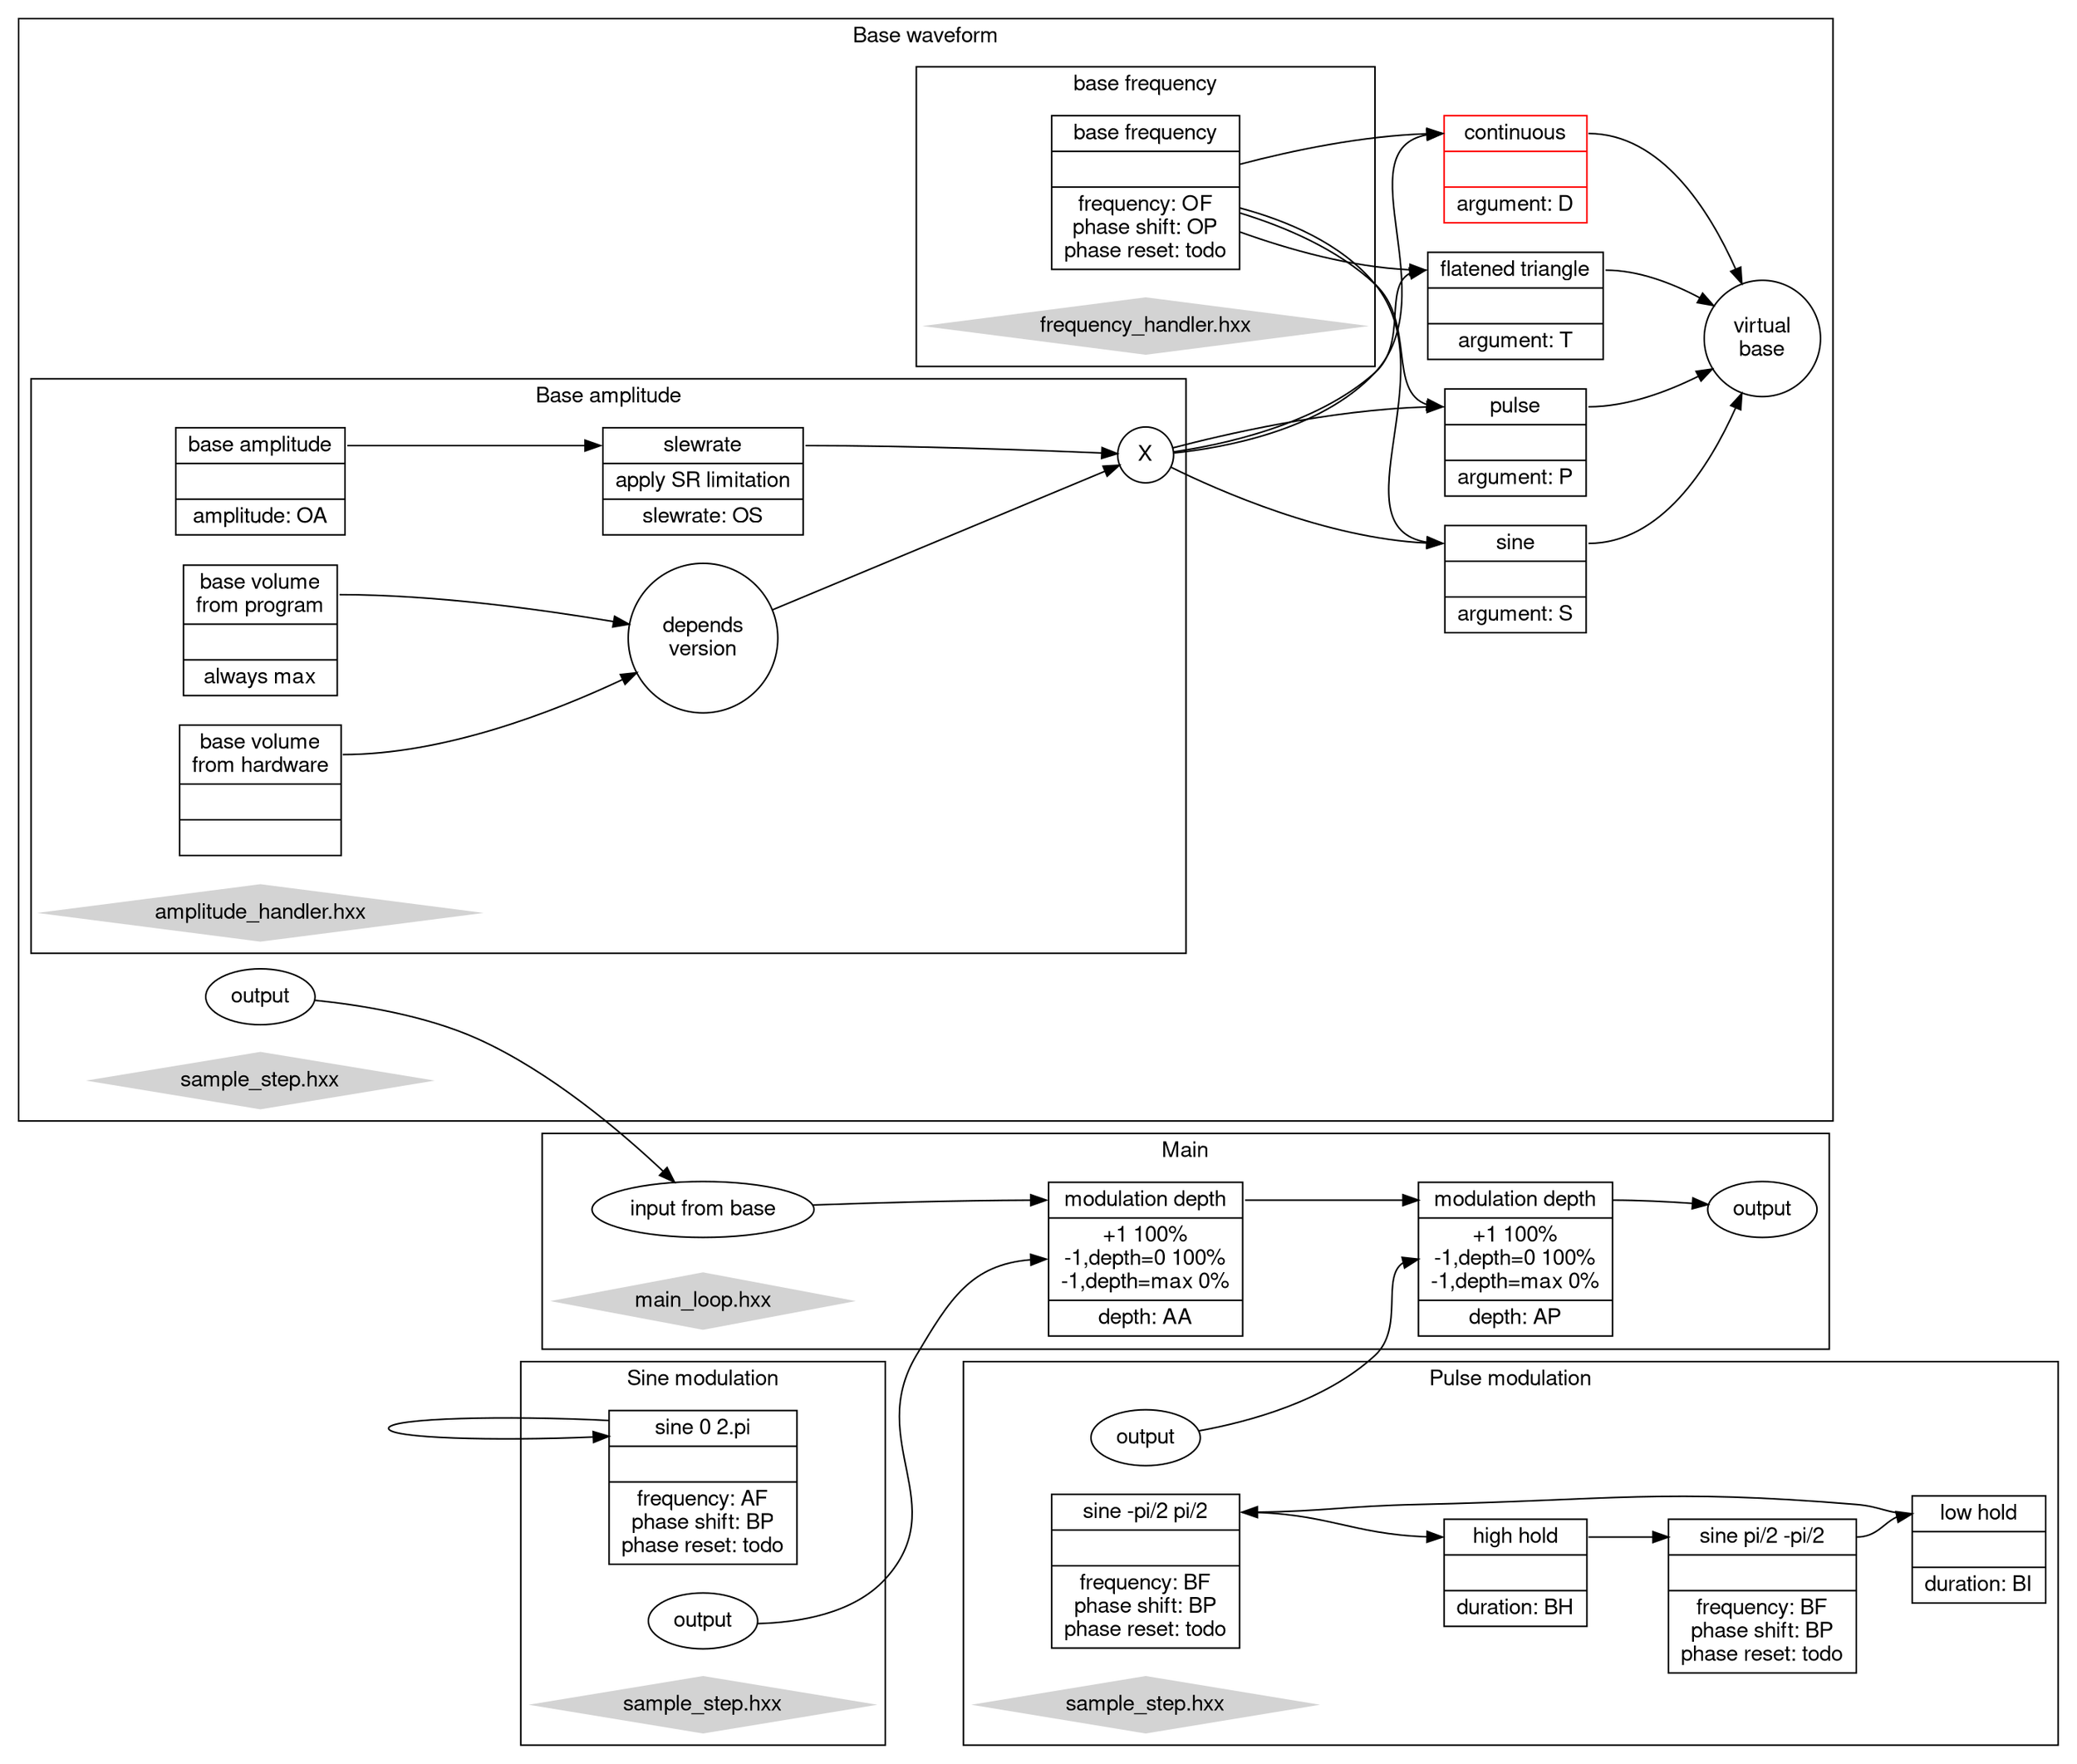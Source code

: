 digraph g {
		comment=""
		comment="Sorry my lisp installation of graphviz is broken. I hope to fix it ASAP"
		comment=""
		 fontname="Helvetica,Arial,sans-sherif"
		 node [fontname="Helvetica,Arial,sans-sherif"]
		 edge [fontname="Helvetica,Arial,sans-sherif"]
		 graph [rankdir="LR"]

		 subgraph cluster_sample_base {
		 		 subgraph cluster_sample_frequency {
		 		 		  node [shape=record]
				 		  subgraph sample_base_frequency {
				  				  node [label="<f0>base frequency||frequency: OF\nphase shift: OP\nphase reset: todo"] n_sample_base_frequency;
					   }
				  	   node [label="frequency_handler.hxx";shape=diamond;style=filled;color=lightgrey] "n_sample_frequency_filename";
					  label="base frequency";
				  	}
		 		 subgraph cluster_sample_amplitude {
		 		 		  node [shape=record]
				 		  subgraph sample_base_amplitude {
				  				  node [label="<f0>base amplitude||amplitude: OA"] n_sample_amplitude_soft;
				  				  node [label="<f0>slewrate|apply SR limitation|slewrate: OS"] n_sample_amplitude_slewrate;
				  				  node [label="<f0>base volume\nfrom program||always max"] n_sample_volume_soft;
				  				  node [label="<f0>base volume\nfrom hardware||"] n_sample_volume_hard;
						}
				  node [label="depends\nversion";shape=circle] "n_sample_amplitude_version";
				  node [label="X"] "n_sample_amplitude_product";
				  "n_sample_volume_soft":f0 -> "n_sample_amplitude_version" [arrowtail=odiamond];
				  "n_sample_volume_hard":f0 -> "n_sample_amplitude_version";
				  "n_sample_amplitude_version" -> "n_sample_amplitude_product";
				  "n_sample_amplitude_soft":f0 -> "n_sample_amplitude_slewrate":f0;
				  "n_sample_amplitude_slewrate":f0 -> "n_sample_amplitude_product"
			       label = "Base amplitude";
			  	   node [label="amplitude_handler.hxx";shape=diamond;style=filled;color=lightgrey] "n_sample_amplitude_filename";
		 		  }
		 		  node [shape=record]
				  subgraph sample_base_shapes {
				  				  node [label="<f0>sine||argument: S"] n_sample_base_sine;
				  				  node [label="<f0>pulse||argument: P"] n_sample_base_pulse;
				  				  node [label="<f0>flatened triangle||argument: T"] n_sample_base_triangle;
				  				  node [label="<f0>continuous||argument: D";color=red] n_sample_base_dc;
				  }
				  "n_sample_base_frequency" -> "n_sample_base_sine":f0;
				  "n_sample_base_frequency" -> "n_sample_base_pulse":f0;
				  "n_sample_base_frequency" -> "n_sample_base_triangle":f0;
				  "n_sample_base_frequency" -> "n_sample_base_dc":f0;
				  "n_sample_amplitude_product" -> "n_sample_base_sine":f0;
				  "n_sample_amplitude_product" -> "n_sample_base_pulse":f0;
				  "n_sample_amplitude_product" -> "n_sample_base_triangle":f0;
				  "n_sample_amplitude_product" -> "n_sample_base_dc":f0;
				  node [label="virtual\nbase";shape=circle] n_sample_base_virtual_base;
				  "n_sample_base_sine":f0 -> "n_sample_base_virtual_base" [arrowtail=odiamond];
				  "n_sample_base_pulse":f0 -> "n_sample_base_virtual_base";
				  "n_sample_base_triangle":f0 -> "n_sample_base_virtual_base";
				  "n_sample_base_dc":f0 -> "n_sample_base_virtual_base";
				  
				  label = "Base waveform";
				  node [label="output";shape=ellipse] "n_sample_base_out";
				  node [label="sample_step.hxx";shape=diamond;style=filled;color=lightgrey] "n_sample_base_filename";

		 }

		 subgraph cluster_sample_modulation {
		 		  node [shape=record]
		 		  node [label="<f0>sine 0 2.pi||frequency: AF\nphase shift: BP\nphase reset: todo"] "n_sample_modulation_1";
				  "n_sample_modulation_1":f0 -> "n_sample_modulation_1":f0;
				  label = "Sine modulation";
				  node [label="output";shape=ellipse] "n_sample_modulation_out";
				  node [label="sample_step.hxx";shape=diamond;style=filled;color=lightgrey] "n_sample_modulation_filename";
		 }

		 subgraph cluster_sample_pulse {
		 		  subgraph sample_pulse_cycle {
				  		 		  node [shape=record]
		 		  				  node [label="<f0>sine -pi/2 pi/2||frequency: BF\nphase shift: BP\nphase reset: todo"] "n_sample_pulse_1";
		 		  				  node [label="<f0>high hold||duration: BH"] "n_sample_pulse_2";
		 		  				  node [label="<f0>sine pi/2 -pi/2||frequency: BF\nphase shift: BP\nphase reset: todo"] "n_sample_pulse_3";
		 		  				  node [label="<f0>low hold||duration: BI"] "n_sample_pulse_4";
				  }
				  "n_sample_pulse_1":f0 -> "n_sample_pulse_2":f0;
				  "n_sample_pulse_2":f0 -> "n_sample_pulse_3":f0;
				  "n_sample_pulse_3":f0 -> "n_sample_pulse_4":f0;
				  "n_sample_pulse_4":f0 -> "n_sample_pulse_1":f0;
				  label = "Pulse modulation";
				  node [label="output";shape=ellipse] "n_sample_pulse_out";
				  node [label="sample_step.hxx";shape=diamond;style=filled;color=lightgrey] "n_sample_pulse_filename";
		 }

		 subgraph cluster_sample_bundle {
  		 		  node [label="input from base";shape=ellipse] "n_sample_main_in";
				  subgraph sample_bundle_process
				  {
						node [shape=record]
		 		  		node [label="<f0>modulation depth|<f1>+1 100%\n-1,depth=0 100%\n-1,depth=max 0%|depth: AP"] "n_sample_pulse_depth";
		 		  		node [label="<f0>modulation depth|<f1>+1 100%\n-1,depth=0 100%\n-1,depth=max 0%|depth: AA"] "n_sample_modulation_depth";
				  		"n_sample_modulation_depth":f0 -> "n_sample_pulse_depth":f0;
				  }
				  "n_sample_main_in" -> "n_sample_modulation_depth":f0;
				  node [label="output";shape=ellipse] "n_sample_main_out";
				  "n_sample_pulse_depth":f0 -> "n_sample_main_out";
				  label = "Main";
				  node [label="main_loop.hxx";shape=diamond;style=filled;color=lightgrey] "n_sample_bundle_filename";
		 }
		 "n_sample_modulation_out" -> "n_sample_modulation_depth":f1;
		 "n_sample_pulse_out" -> "n_sample_pulse_depth":f1;

		 "n_sample_base_out" -> "n_sample_main_in";
}
